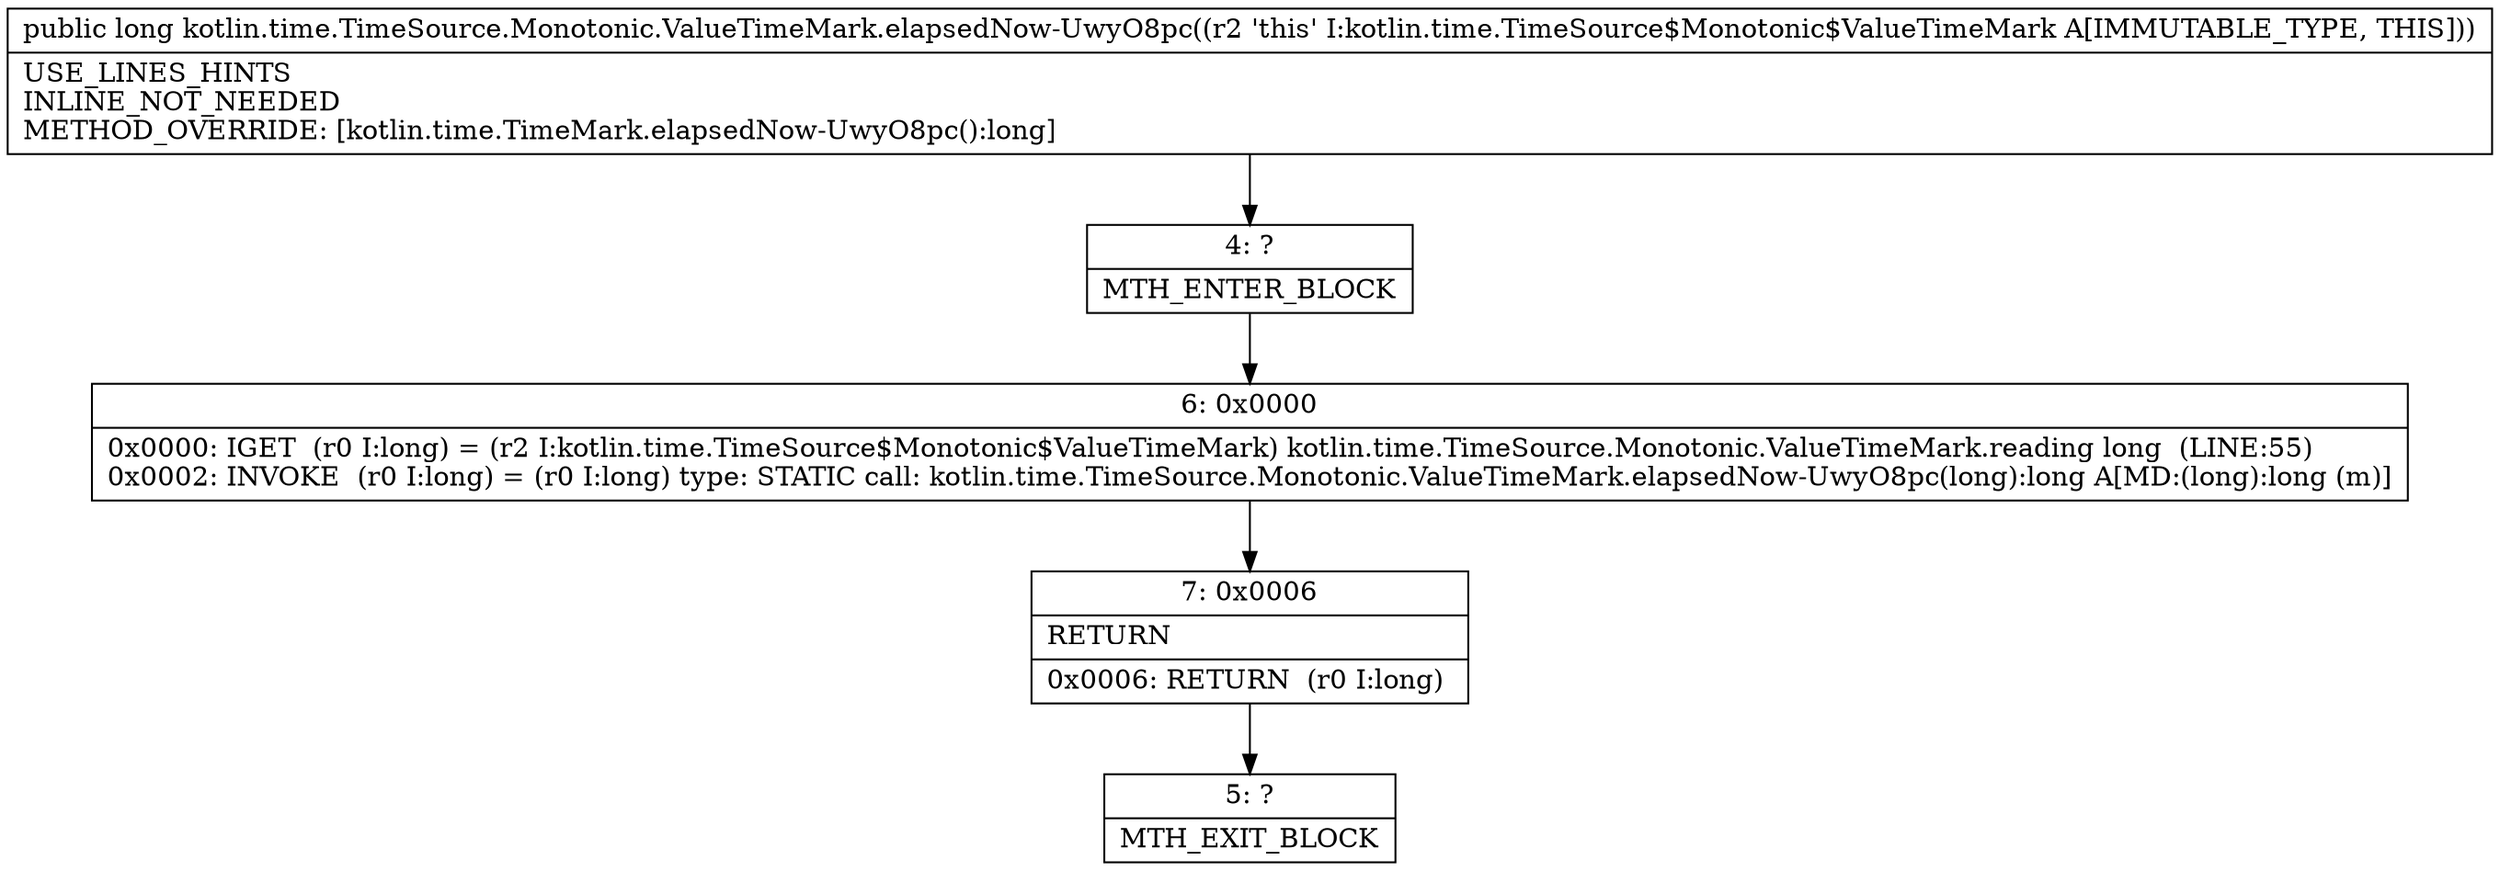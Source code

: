 digraph "CFG forkotlin.time.TimeSource.Monotonic.ValueTimeMark.elapsedNow\-UwyO8pc()J" {
Node_4 [shape=record,label="{4\:\ ?|MTH_ENTER_BLOCK\l}"];
Node_6 [shape=record,label="{6\:\ 0x0000|0x0000: IGET  (r0 I:long) = (r2 I:kotlin.time.TimeSource$Monotonic$ValueTimeMark) kotlin.time.TimeSource.Monotonic.ValueTimeMark.reading long  (LINE:55)\l0x0002: INVOKE  (r0 I:long) = (r0 I:long) type: STATIC call: kotlin.time.TimeSource.Monotonic.ValueTimeMark.elapsedNow\-UwyO8pc(long):long A[MD:(long):long (m)]\l}"];
Node_7 [shape=record,label="{7\:\ 0x0006|RETURN\l|0x0006: RETURN  (r0 I:long) \l}"];
Node_5 [shape=record,label="{5\:\ ?|MTH_EXIT_BLOCK\l}"];
MethodNode[shape=record,label="{public long kotlin.time.TimeSource.Monotonic.ValueTimeMark.elapsedNow\-UwyO8pc((r2 'this' I:kotlin.time.TimeSource$Monotonic$ValueTimeMark A[IMMUTABLE_TYPE, THIS]))  | USE_LINES_HINTS\lINLINE_NOT_NEEDED\lMETHOD_OVERRIDE: [kotlin.time.TimeMark.elapsedNow\-UwyO8pc():long]\l}"];
MethodNode -> Node_4;Node_4 -> Node_6;
Node_6 -> Node_7;
Node_7 -> Node_5;
}

